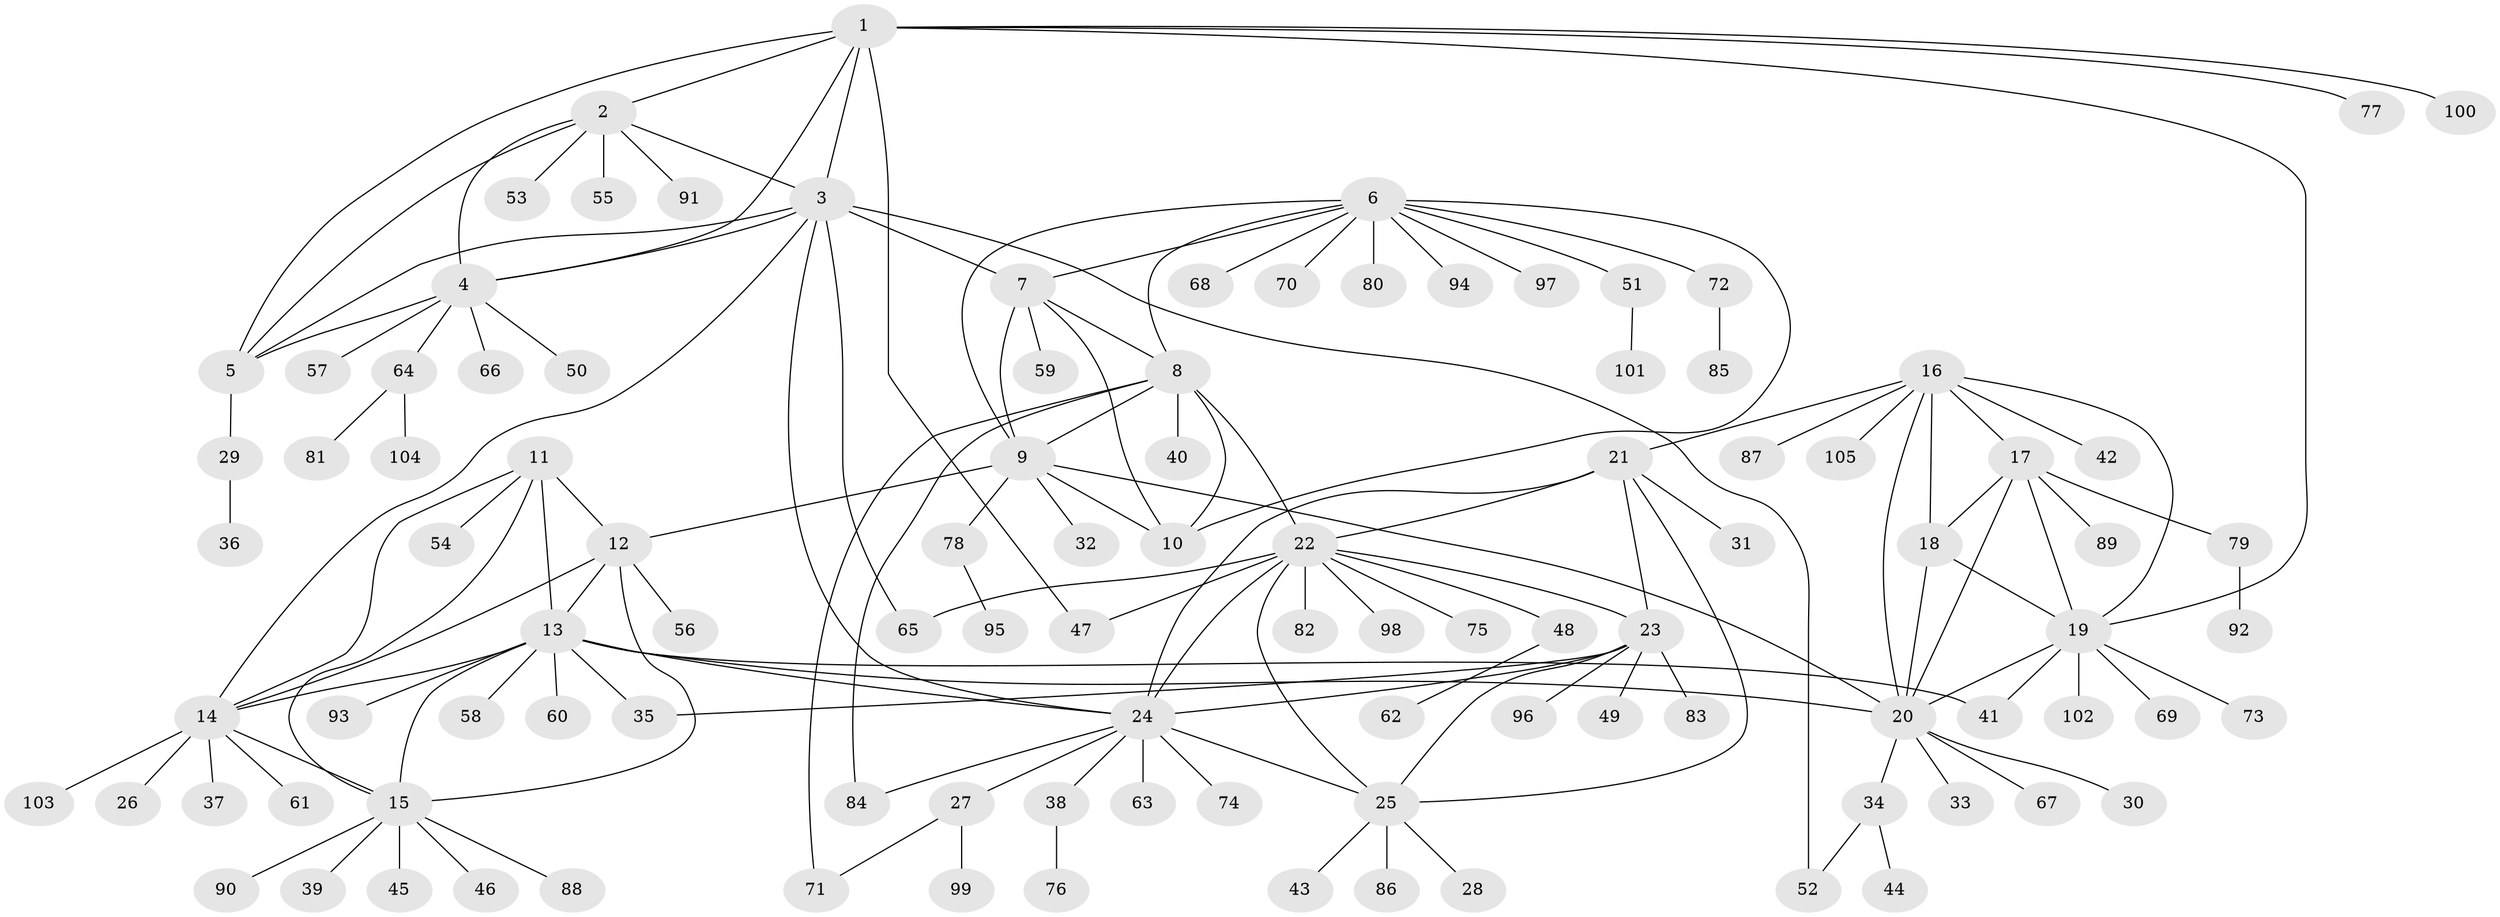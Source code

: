 // Generated by graph-tools (version 1.1) at 2025/37/03/09/25 02:37:16]
// undirected, 105 vertices, 147 edges
graph export_dot {
graph [start="1"]
  node [color=gray90,style=filled];
  1;
  2;
  3;
  4;
  5;
  6;
  7;
  8;
  9;
  10;
  11;
  12;
  13;
  14;
  15;
  16;
  17;
  18;
  19;
  20;
  21;
  22;
  23;
  24;
  25;
  26;
  27;
  28;
  29;
  30;
  31;
  32;
  33;
  34;
  35;
  36;
  37;
  38;
  39;
  40;
  41;
  42;
  43;
  44;
  45;
  46;
  47;
  48;
  49;
  50;
  51;
  52;
  53;
  54;
  55;
  56;
  57;
  58;
  59;
  60;
  61;
  62;
  63;
  64;
  65;
  66;
  67;
  68;
  69;
  70;
  71;
  72;
  73;
  74;
  75;
  76;
  77;
  78;
  79;
  80;
  81;
  82;
  83;
  84;
  85;
  86;
  87;
  88;
  89;
  90;
  91;
  92;
  93;
  94;
  95;
  96;
  97;
  98;
  99;
  100;
  101;
  102;
  103;
  104;
  105;
  1 -- 2;
  1 -- 3;
  1 -- 4;
  1 -- 5;
  1 -- 19;
  1 -- 47;
  1 -- 77;
  1 -- 100;
  2 -- 3;
  2 -- 4;
  2 -- 5;
  2 -- 53;
  2 -- 55;
  2 -- 91;
  3 -- 4;
  3 -- 5;
  3 -- 7;
  3 -- 14;
  3 -- 24;
  3 -- 52;
  3 -- 65;
  4 -- 5;
  4 -- 50;
  4 -- 57;
  4 -- 64;
  4 -- 66;
  5 -- 29;
  6 -- 7;
  6 -- 8;
  6 -- 9;
  6 -- 10;
  6 -- 51;
  6 -- 68;
  6 -- 70;
  6 -- 72;
  6 -- 80;
  6 -- 94;
  6 -- 97;
  7 -- 8;
  7 -- 9;
  7 -- 10;
  7 -- 59;
  8 -- 9;
  8 -- 10;
  8 -- 22;
  8 -- 40;
  8 -- 71;
  8 -- 84;
  9 -- 10;
  9 -- 12;
  9 -- 20;
  9 -- 32;
  9 -- 78;
  11 -- 12;
  11 -- 13;
  11 -- 14;
  11 -- 15;
  11 -- 54;
  12 -- 13;
  12 -- 14;
  12 -- 15;
  12 -- 56;
  13 -- 14;
  13 -- 15;
  13 -- 20;
  13 -- 24;
  13 -- 35;
  13 -- 41;
  13 -- 58;
  13 -- 60;
  13 -- 93;
  14 -- 15;
  14 -- 26;
  14 -- 37;
  14 -- 61;
  14 -- 103;
  15 -- 39;
  15 -- 45;
  15 -- 46;
  15 -- 88;
  15 -- 90;
  16 -- 17;
  16 -- 18;
  16 -- 19;
  16 -- 20;
  16 -- 21;
  16 -- 42;
  16 -- 87;
  16 -- 105;
  17 -- 18;
  17 -- 19;
  17 -- 20;
  17 -- 79;
  17 -- 89;
  18 -- 19;
  18 -- 20;
  19 -- 20;
  19 -- 41;
  19 -- 69;
  19 -- 73;
  19 -- 102;
  20 -- 30;
  20 -- 33;
  20 -- 34;
  20 -- 67;
  21 -- 22;
  21 -- 23;
  21 -- 24;
  21 -- 25;
  21 -- 31;
  22 -- 23;
  22 -- 24;
  22 -- 25;
  22 -- 47;
  22 -- 48;
  22 -- 65;
  22 -- 75;
  22 -- 82;
  22 -- 98;
  23 -- 24;
  23 -- 25;
  23 -- 35;
  23 -- 49;
  23 -- 83;
  23 -- 96;
  24 -- 25;
  24 -- 27;
  24 -- 38;
  24 -- 63;
  24 -- 74;
  24 -- 84;
  25 -- 28;
  25 -- 43;
  25 -- 86;
  27 -- 71;
  27 -- 99;
  29 -- 36;
  34 -- 44;
  34 -- 52;
  38 -- 76;
  48 -- 62;
  51 -- 101;
  64 -- 81;
  64 -- 104;
  72 -- 85;
  78 -- 95;
  79 -- 92;
}
